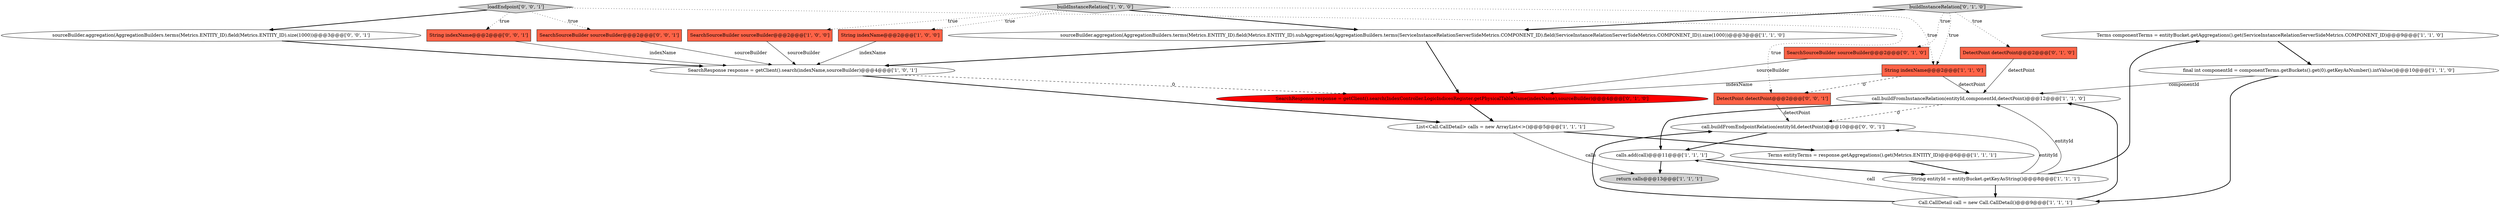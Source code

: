 digraph {
13 [style = filled, label = "Terms componentTerms = entityBucket.getAggregations().get(ServiceInstanceRelationServerSideMetrics.COMPONENT_ID)@@@9@@@['1', '1', '0']", fillcolor = white, shape = ellipse image = "AAA0AAABBB1BBB"];
10 [style = filled, label = "call.buildFromInstanceRelation(entityId,componentId,detectPoint)@@@12@@@['1', '1', '0']", fillcolor = white, shape = ellipse image = "AAA0AAABBB1BBB"];
19 [style = filled, label = "String indexName@@@2@@@['0', '0', '1']", fillcolor = tomato, shape = box image = "AAA0AAABBB3BBB"];
20 [style = filled, label = "SearchSourceBuilder sourceBuilder@@@2@@@['0', '0', '1']", fillcolor = tomato, shape = box image = "AAA0AAABBB3BBB"];
21 [style = filled, label = "call.buildFromEndpointRelation(entityId,detectPoint)@@@10@@@['0', '0', '1']", fillcolor = white, shape = ellipse image = "AAA0AAABBB3BBB"];
0 [style = filled, label = "Call.CallDetail call = new Call.CallDetail()@@@9@@@['1', '1', '1']", fillcolor = white, shape = ellipse image = "AAA0AAABBB1BBB"];
11 [style = filled, label = "SearchSourceBuilder sourceBuilder@@@2@@@['1', '0', '0']", fillcolor = tomato, shape = box image = "AAA0AAABBB1BBB"];
2 [style = filled, label = "final int componentId = componentTerms.getBuckets().get(0).getKeyAsNumber().intValue()@@@10@@@['1', '1', '0']", fillcolor = white, shape = ellipse image = "AAA0AAABBB1BBB"];
8 [style = filled, label = "Terms entityTerms = response.getAggregations().get(Metrics.ENTITY_ID)@@@6@@@['1', '1', '1']", fillcolor = white, shape = ellipse image = "AAA0AAABBB1BBB"];
24 [style = filled, label = "loadEndpoint['0', '0', '1']", fillcolor = lightgray, shape = diamond image = "AAA0AAABBB3BBB"];
12 [style = filled, label = "String indexName@@@2@@@['1', '0', '0']", fillcolor = tomato, shape = box image = "AAA0AAABBB1BBB"];
3 [style = filled, label = "calls.add(call)@@@11@@@['1', '1', '1']", fillcolor = white, shape = ellipse image = "AAA0AAABBB1BBB"];
23 [style = filled, label = "sourceBuilder.aggregation(AggregationBuilders.terms(Metrics.ENTITY_ID).field(Metrics.ENTITY_ID).size(1000))@@@3@@@['0', '0', '1']", fillcolor = white, shape = ellipse image = "AAA0AAABBB3BBB"];
5 [style = filled, label = "sourceBuilder.aggregation(AggregationBuilders.terms(Metrics.ENTITY_ID).field(Metrics.ENTITY_ID).subAggregation(AggregationBuilders.terms(ServiceInstanceRelationServerSideMetrics.COMPONENT_ID).field(ServiceInstanceRelationServerSideMetrics.COMPONENT_ID)).size(1000))@@@3@@@['1', '1', '0']", fillcolor = white, shape = ellipse image = "AAA0AAABBB1BBB"];
16 [style = filled, label = "DetectPoint detectPoint@@@2@@@['0', '1', '0']", fillcolor = tomato, shape = box image = "AAA0AAABBB2BBB"];
14 [style = filled, label = "String indexName@@@2@@@['1', '1', '0']", fillcolor = tomato, shape = box image = "AAA0AAABBB1BBB"];
17 [style = filled, label = "SearchResponse response = getClient().search(IndexController.LogicIndicesRegister.getPhysicalTableName(indexName),sourceBuilder)@@@4@@@['0', '1', '0']", fillcolor = red, shape = ellipse image = "AAA1AAABBB2BBB"];
7 [style = filled, label = "SearchResponse response = getClient().search(indexName,sourceBuilder)@@@4@@@['1', '0', '1']", fillcolor = white, shape = ellipse image = "AAA0AAABBB1BBB"];
9 [style = filled, label = "List<Call.CallDetail> calls = new ArrayList<>()@@@5@@@['1', '1', '1']", fillcolor = white, shape = ellipse image = "AAA0AAABBB1BBB"];
15 [style = filled, label = "SearchSourceBuilder sourceBuilder@@@2@@@['0', '1', '0']", fillcolor = tomato, shape = box image = "AAA0AAABBB2BBB"];
6 [style = filled, label = "String entityId = entityBucket.getKeyAsString()@@@8@@@['1', '1', '1']", fillcolor = white, shape = ellipse image = "AAA0AAABBB1BBB"];
22 [style = filled, label = "DetectPoint detectPoint@@@2@@@['0', '0', '1']", fillcolor = tomato, shape = box image = "AAA0AAABBB3BBB"];
18 [style = filled, label = "buildInstanceRelation['0', '1', '0']", fillcolor = lightgray, shape = diamond image = "AAA0AAABBB2BBB"];
4 [style = filled, label = "return calls@@@13@@@['1', '1', '1']", fillcolor = lightgray, shape = ellipse image = "AAA0AAABBB1BBB"];
1 [style = filled, label = "buildInstanceRelation['1', '0', '0']", fillcolor = lightgray, shape = diamond image = "AAA0AAABBB1BBB"];
1->5 [style = bold, label=""];
10->21 [style = dashed, label="0"];
18->16 [style = dotted, label="true"];
7->17 [style = dashed, label="0"];
12->7 [style = solid, label="indexName"];
17->9 [style = bold, label=""];
1->11 [style = dotted, label="true"];
18->15 [style = dotted, label="true"];
14->10 [style = solid, label="detectPoint"];
10->3 [style = bold, label=""];
3->6 [style = bold, label=""];
14->22 [style = dashed, label="0"];
8->6 [style = bold, label=""];
14->17 [style = solid, label="indexName"];
6->0 [style = bold, label=""];
0->21 [style = bold, label=""];
1->14 [style = dotted, label="true"];
19->7 [style = solid, label="indexName"];
9->8 [style = bold, label=""];
5->17 [style = bold, label=""];
3->4 [style = bold, label=""];
18->14 [style = dotted, label="true"];
9->4 [style = solid, label="calls"];
11->7 [style = solid, label="sourceBuilder"];
20->7 [style = solid, label="sourceBuilder"];
15->17 [style = solid, label="sourceBuilder"];
7->9 [style = bold, label=""];
0->10 [style = bold, label=""];
2->0 [style = bold, label=""];
2->10 [style = solid, label="componentId"];
0->3 [style = solid, label="call"];
18->5 [style = bold, label=""];
6->13 [style = bold, label=""];
24->20 [style = dotted, label="true"];
1->12 [style = dotted, label="true"];
24->22 [style = dotted, label="true"];
6->21 [style = solid, label="entityId"];
5->7 [style = bold, label=""];
24->19 [style = dotted, label="true"];
23->7 [style = bold, label=""];
16->10 [style = solid, label="detectPoint"];
22->21 [style = solid, label="detectPoint"];
6->10 [style = solid, label="entityId"];
21->3 [style = bold, label=""];
13->2 [style = bold, label=""];
24->23 [style = bold, label=""];
}

